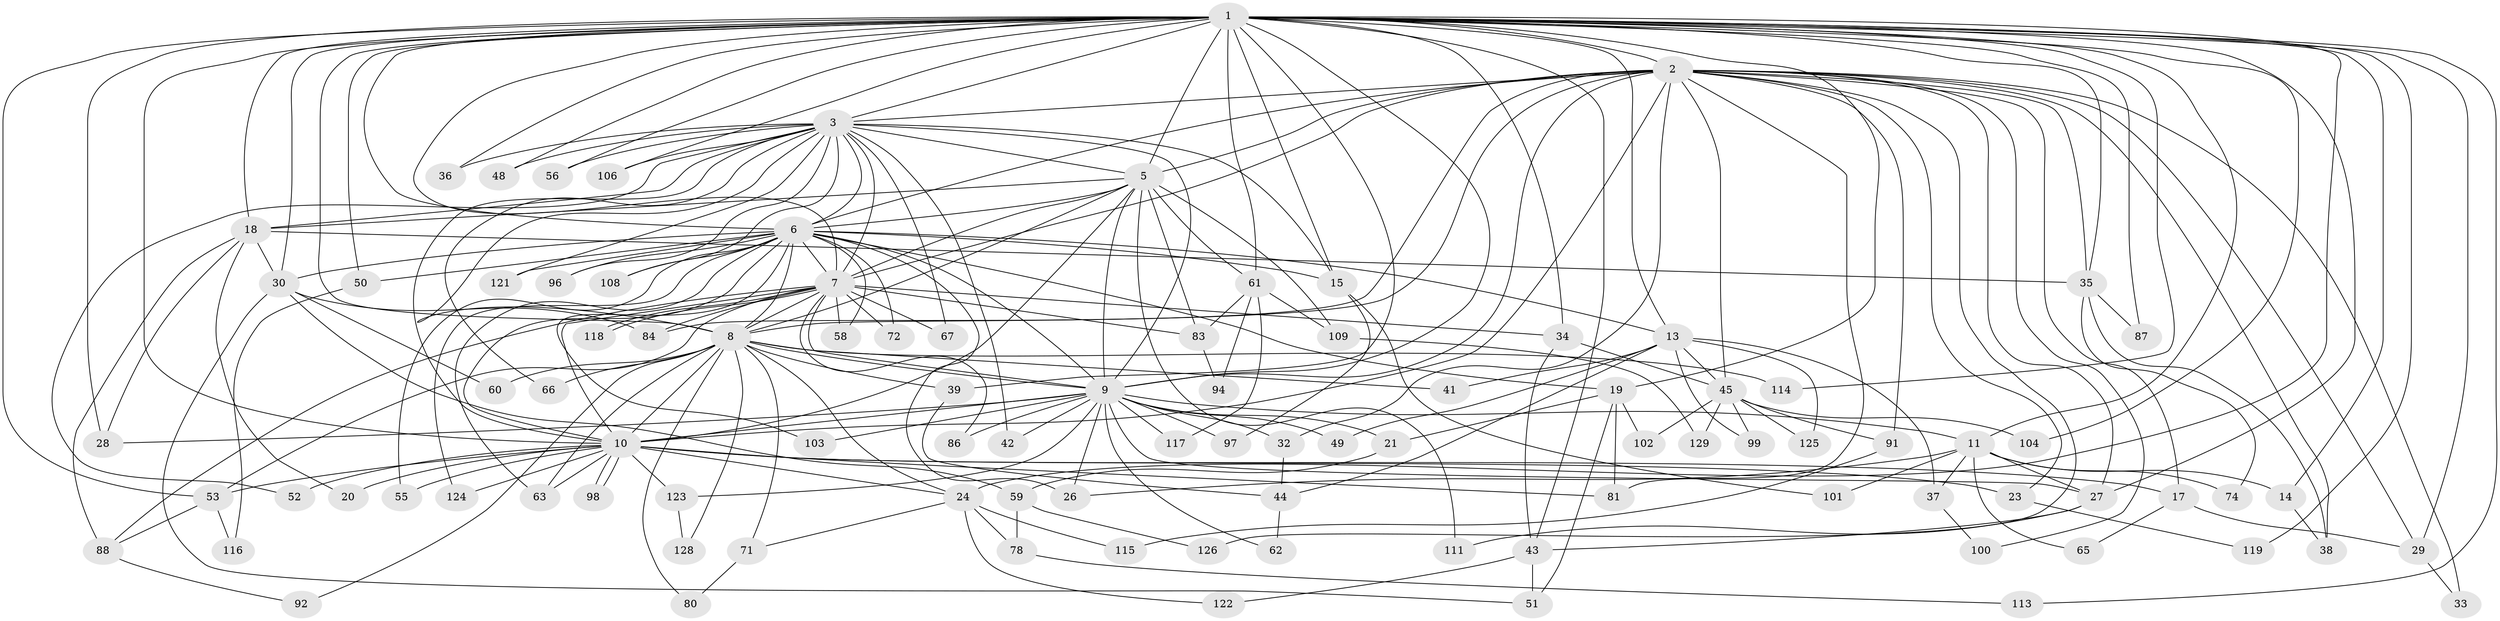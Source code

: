 // Generated by graph-tools (version 1.1) at 2025/51/02/27/25 19:51:48]
// undirected, 97 vertices, 233 edges
graph export_dot {
graph [start="1"]
  node [color=gray90,style=filled];
  1 [super="+4"];
  2 [super="+16"];
  3 [super="+110"];
  5 [super="+25"];
  6 [super="+46"];
  7 [super="+107"];
  8 [super="+77"];
  9 [super="+22"];
  10 [super="+12"];
  11 [super="+76"];
  13 [super="+73"];
  14 [super="+82"];
  15;
  17 [super="+54"];
  18 [super="+85"];
  19;
  20;
  21;
  23;
  24 [super="+57"];
  26 [super="+95"];
  27 [super="+64"];
  28 [super="+31"];
  29;
  30 [super="+40"];
  32;
  33;
  34 [super="+69"];
  35 [super="+70"];
  36;
  37;
  38;
  39;
  41;
  42;
  43 [super="+112"];
  44 [super="+47"];
  45 [super="+90"];
  48;
  49;
  50;
  51 [super="+79"];
  52;
  53 [super="+68"];
  55;
  56;
  58;
  59;
  60 [super="+75"];
  61;
  62;
  63 [super="+105"];
  65;
  66;
  67;
  71;
  72;
  74;
  78;
  80;
  81 [super="+127"];
  83 [super="+120"];
  84 [super="+89"];
  86;
  87;
  88 [super="+93"];
  91;
  92;
  94;
  96;
  97;
  98;
  99;
  100;
  101;
  102;
  103;
  104;
  106;
  108;
  109;
  111;
  113;
  114;
  115;
  116;
  117;
  118;
  119;
  121;
  122;
  123;
  124;
  125;
  126;
  128;
  129;
  1 -- 2 [weight=2];
  1 -- 3 [weight=2];
  1 -- 5 [weight=2];
  1 -- 6 [weight=2];
  1 -- 7 [weight=2];
  1 -- 8 [weight=2];
  1 -- 9 [weight=2];
  1 -- 10 [weight=2];
  1 -- 11;
  1 -- 13;
  1 -- 18;
  1 -- 27;
  1 -- 30;
  1 -- 35;
  1 -- 36;
  1 -- 43 [weight=2];
  1 -- 48;
  1 -- 53;
  1 -- 56;
  1 -- 87;
  1 -- 119;
  1 -- 14;
  1 -- 15;
  1 -- 19;
  1 -- 24;
  1 -- 28;
  1 -- 29;
  1 -- 34;
  1 -- 39;
  1 -- 104;
  1 -- 106;
  1 -- 113;
  1 -- 50;
  1 -- 114;
  1 -- 61;
  2 -- 3;
  2 -- 5;
  2 -- 6;
  2 -- 7 [weight=2];
  2 -- 8;
  2 -- 9 [weight=2];
  2 -- 10;
  2 -- 17;
  2 -- 23;
  2 -- 32;
  2 -- 33;
  2 -- 38;
  2 -- 84;
  2 -- 91;
  2 -- 100;
  2 -- 126;
  2 -- 29;
  2 -- 45;
  2 -- 81;
  2 -- 27;
  2 -- 35;
  3 -- 5;
  3 -- 6 [weight=2];
  3 -- 7;
  3 -- 8;
  3 -- 9;
  3 -- 10 [weight=2];
  3 -- 18;
  3 -- 36;
  3 -- 42;
  3 -- 48;
  3 -- 52;
  3 -- 56;
  3 -- 66;
  3 -- 67;
  3 -- 96;
  3 -- 106;
  3 -- 108;
  3 -- 121;
  3 -- 15;
  5 -- 6;
  5 -- 7;
  5 -- 8;
  5 -- 9 [weight=2];
  5 -- 10;
  5 -- 61;
  5 -- 109;
  5 -- 111;
  5 -- 18;
  5 -- 83;
  6 -- 7;
  6 -- 8;
  6 -- 9;
  6 -- 10;
  6 -- 13 [weight=2];
  6 -- 15;
  6 -- 19;
  6 -- 50;
  6 -- 55;
  6 -- 58;
  6 -- 63;
  6 -- 72;
  6 -- 96;
  6 -- 103;
  6 -- 108;
  6 -- 121;
  6 -- 124;
  6 -- 30;
  6 -- 26;
  7 -- 8;
  7 -- 9;
  7 -- 10;
  7 -- 34;
  7 -- 53;
  7 -- 58;
  7 -- 67;
  7 -- 72;
  7 -- 83;
  7 -- 84;
  7 -- 86;
  7 -- 88;
  7 -- 118;
  7 -- 118;
  8 -- 9;
  8 -- 10;
  8 -- 39;
  8 -- 41;
  8 -- 66;
  8 -- 71 [weight=2];
  8 -- 80;
  8 -- 114;
  8 -- 92;
  8 -- 128;
  8 -- 60;
  8 -- 24;
  8 -- 63;
  9 -- 10;
  9 -- 11;
  9 -- 21;
  9 -- 26;
  9 -- 28;
  9 -- 32;
  9 -- 42;
  9 -- 86;
  9 -- 97;
  9 -- 103;
  9 -- 117;
  9 -- 123;
  9 -- 27;
  9 -- 62;
  9 -- 49;
  10 -- 17;
  10 -- 20;
  10 -- 23;
  10 -- 24;
  10 -- 52;
  10 -- 55;
  10 -- 63;
  10 -- 81;
  10 -- 98;
  10 -- 98;
  10 -- 123;
  10 -- 124;
  10 -- 53;
  11 -- 14;
  11 -- 26;
  11 -- 37;
  11 -- 65;
  11 -- 74;
  11 -- 27;
  11 -- 101;
  13 -- 37;
  13 -- 41;
  13 -- 44;
  13 -- 45;
  13 -- 49;
  13 -- 99;
  13 -- 125;
  14 -- 38;
  15 -- 97;
  15 -- 101;
  17 -- 65;
  17 -- 29;
  18 -- 20;
  18 -- 30;
  18 -- 35;
  18 -- 88;
  18 -- 28;
  19 -- 21;
  19 -- 81;
  19 -- 102;
  19 -- 51;
  21 -- 59;
  23 -- 119;
  24 -- 78;
  24 -- 115;
  24 -- 71;
  24 -- 122;
  27 -- 43;
  27 -- 111;
  29 -- 33;
  30 -- 51;
  30 -- 60 [weight=2];
  30 -- 59;
  30 -- 84;
  32 -- 44;
  34 -- 45;
  34 -- 43;
  35 -- 38;
  35 -- 74;
  35 -- 87;
  37 -- 100;
  39 -- 44;
  43 -- 51;
  43 -- 122;
  44 -- 62;
  45 -- 91;
  45 -- 102;
  45 -- 129;
  45 -- 99;
  45 -- 125;
  45 -- 104;
  50 -- 116;
  53 -- 88;
  53 -- 116;
  59 -- 78;
  59 -- 126;
  61 -- 83;
  61 -- 94;
  61 -- 109;
  61 -- 117;
  71 -- 80;
  78 -- 113;
  83 -- 94;
  88 -- 92;
  91 -- 115;
  109 -- 129;
  123 -- 128;
}
